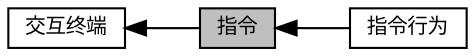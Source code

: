 digraph "指令"
{
  edge [fontname="Helvetica",fontsize="10",labelfontname="Helvetica",labelfontsize="10"];
  node [fontname="Helvetica",fontsize="10",shape=box];
  rankdir=LR;
  Node2 [label="交互终端",height=0.2,width=0.4,color="black", fillcolor="white", style="filled",URL="$group__shell.html",tooltip=" "];
  Node3 [label="指令行为",height=0.2,width=0.4,color="black", fillcolor="white", style="filled",URL="$group__cmd__action.html",tooltip=" "];
  Node1 [label="指令",height=0.2,width=0.4,color="black", fillcolor="grey75", style="filled", fontcolor="black",tooltip=" "];
  Node2->Node1 [shape=plaintext, dir="back", style="solid"];
  Node1->Node3 [shape=plaintext, dir="back", style="solid"];
}

